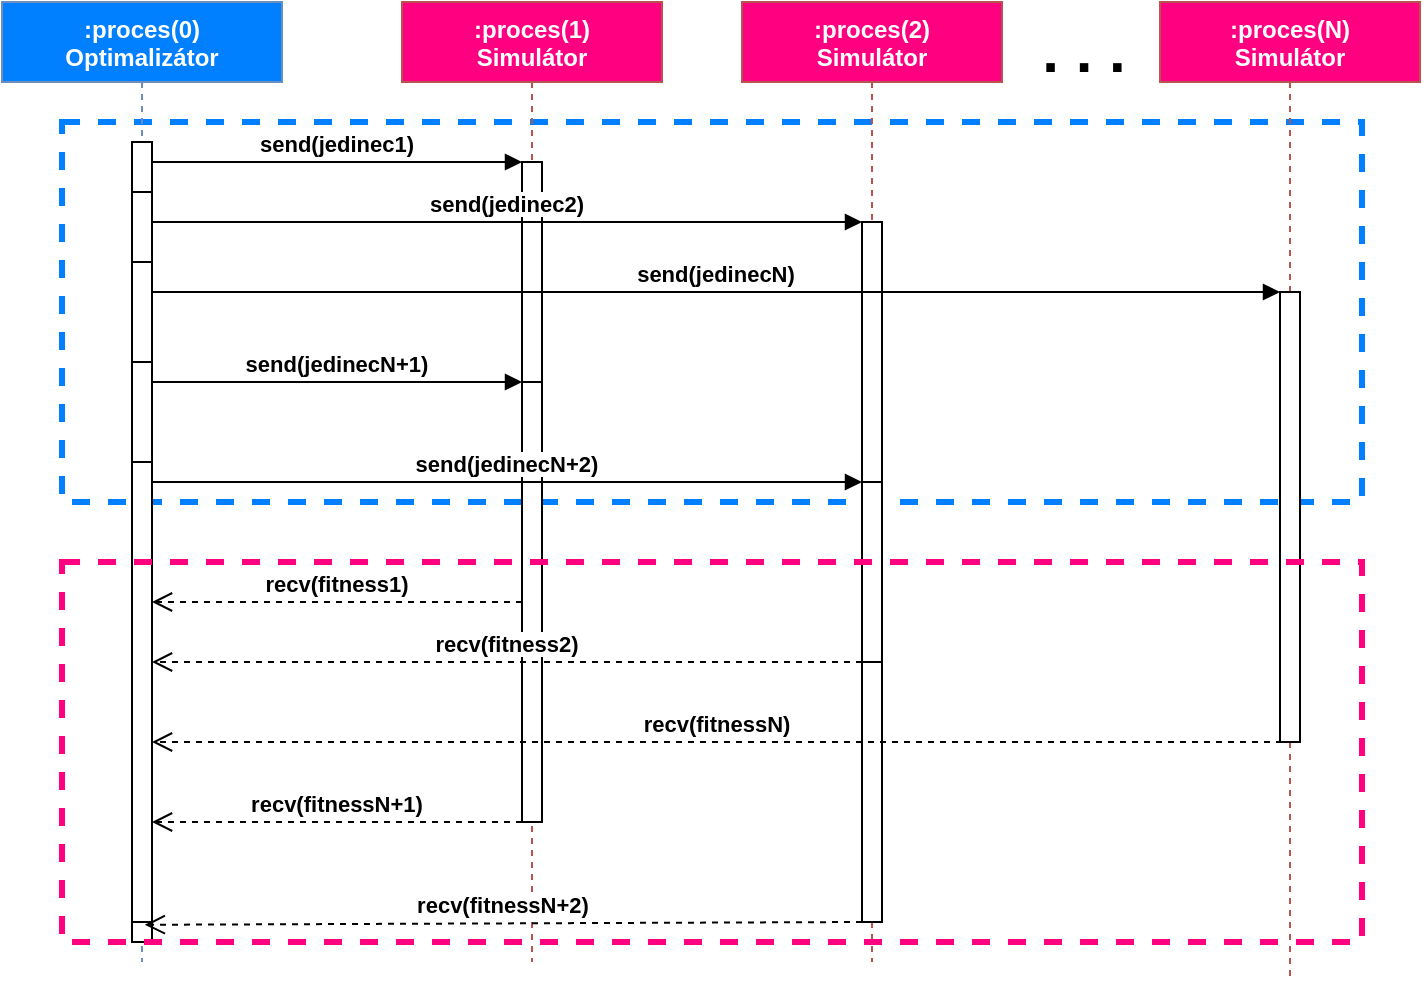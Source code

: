 <mxfile version="13.10.4" type="device"><diagram id="kgpKYQtTHZ0yAKxKKP6v" name="Page-1"><mxGraphModel dx="1388" dy="751" grid="1" gridSize="10" guides="1" tooltips="1" connect="1" arrows="1" fold="1" page="1" pageScale="1" pageWidth="850" pageHeight="1100" math="0" shadow="0"><root><mxCell id="0"/><mxCell id="1" parent="0"/><mxCell id="YsaVV5CcgGAwV6tHagcd-51" value="" style="verticalLabelPosition=bottom;verticalAlign=top;html=1;shape=mxgraph.basic.rect;fillColor2=none;strokeWidth=3;size=20;indent=5;dashed=1;fillColor=none;strokeColor=#007FFF;fontStyle=1" parent="1" vertex="1"><mxGeometry x="60" y="70" width="650" height="190" as="geometry"/></mxCell><mxCell id="3nuBFxr9cyL0pnOWT2aG-1" value=":proces(0)&#10;Optimalizátor" style="shape=umlLifeline;perimeter=lifelinePerimeter;container=1;collapsible=0;recursiveResize=0;rounded=0;shadow=0;strokeWidth=1;strokeColor=#6c8ebf;fillColor=#007FFF;fontColor=#FFFFFF;fontStyle=1" parent="1" vertex="1"><mxGeometry x="30" y="10" width="140" height="480" as="geometry"/></mxCell><mxCell id="3nuBFxr9cyL0pnOWT2aG-2" value="" style="points=[];perimeter=orthogonalPerimeter;rounded=0;shadow=0;strokeWidth=1;fontStyle=1" parent="3nuBFxr9cyL0pnOWT2aG-1" vertex="1"><mxGeometry x="65" y="70" width="10" height="230" as="geometry"/></mxCell><mxCell id="YsaVV5CcgGAwV6tHagcd-6" value="" style="points=[];perimeter=orthogonalPerimeter;rounded=0;shadow=0;strokeWidth=1;fontStyle=1" parent="3nuBFxr9cyL0pnOWT2aG-1" vertex="1"><mxGeometry x="65" y="95" width="10" height="190" as="geometry"/></mxCell><mxCell id="YsaVV5CcgGAwV6tHagcd-14" value="" style="points=[];perimeter=orthogonalPerimeter;rounded=0;shadow=0;strokeWidth=1;fontStyle=1" parent="3nuBFxr9cyL0pnOWT2aG-1" vertex="1"><mxGeometry x="65" y="130" width="10" height="190" as="geometry"/></mxCell><mxCell id="3nuBFxr9cyL0pnOWT2aG-5" value=":proces(1)&#10;Simulátor" style="shape=umlLifeline;perimeter=lifelinePerimeter;container=1;collapsible=0;recursiveResize=0;rounded=0;shadow=0;strokeWidth=1;strokeColor=#b85450;fillColor=#FF0080;fontColor=#FFFFFF;fontStyle=1" parent="1" vertex="1"><mxGeometry x="230" y="10" width="130" height="480" as="geometry"/></mxCell><mxCell id="3nuBFxr9cyL0pnOWT2aG-6" value="" style="points=[];perimeter=orthogonalPerimeter;rounded=0;shadow=0;strokeWidth=1;fontStyle=1" parent="3nuBFxr9cyL0pnOWT2aG-5" vertex="1"><mxGeometry x="60" y="80" width="10" height="280" as="geometry"/></mxCell><mxCell id="YsaVV5CcgGAwV6tHagcd-39" value="" style="points=[];perimeter=orthogonalPerimeter;rounded=0;shadow=0;strokeWidth=1;fontStyle=1" parent="3nuBFxr9cyL0pnOWT2aG-5" vertex="1"><mxGeometry x="-135" y="180" width="10" height="290" as="geometry"/></mxCell><mxCell id="YsaVV5CcgGAwV6tHagcd-42" value="" style="points=[];perimeter=orthogonalPerimeter;rounded=0;shadow=0;strokeWidth=1;fontStyle=1" parent="3nuBFxr9cyL0pnOWT2aG-5" vertex="1"><mxGeometry x="60" y="190" width="10" height="220" as="geometry"/></mxCell><mxCell id="YsaVV5CcgGAwV6tHagcd-44" value="send(jedinecN+1)" style="verticalAlign=bottom;endArrow=block;entryX=0;entryY=0;shadow=0;strokeWidth=1;fontStyle=1" parent="3nuBFxr9cyL0pnOWT2aG-5" source="YsaVV5CcgGAwV6tHagcd-39" target="YsaVV5CcgGAwV6tHagcd-42" edge="1"><mxGeometry relative="1" as="geometry"><mxPoint x="65" y="190" as="sourcePoint"/></mxGeometry></mxCell><mxCell id="YsaVV5CcgGAwV6tHagcd-43" value="recv(fitnessN+1)" style="verticalAlign=bottom;endArrow=open;dashed=1;endSize=8;exitX=0;exitY=0.95;shadow=0;strokeWidth=1;fontStyle=1" parent="3nuBFxr9cyL0pnOWT2aG-5" edge="1"><mxGeometry relative="1" as="geometry"><mxPoint x="-125" y="410.0" as="targetPoint"/><mxPoint x="60" y="410.0" as="sourcePoint"/></mxGeometry></mxCell><mxCell id="YsaVV5CcgGAwV6tHagcd-46" value="" style="points=[];perimeter=orthogonalPerimeter;rounded=0;shadow=0;strokeWidth=1;fontStyle=1" parent="3nuBFxr9cyL0pnOWT2aG-5" vertex="1"><mxGeometry x="-135" y="230" width="10" height="230" as="geometry"/></mxCell><mxCell id="3nuBFxr9cyL0pnOWT2aG-7" value="recv(fitness1)" style="verticalAlign=bottom;endArrow=open;dashed=1;endSize=8;exitX=0;exitY=0.95;shadow=0;strokeWidth=1;fontStyle=1" parent="1" edge="1"><mxGeometry relative="1" as="geometry"><mxPoint x="105" y="310.0" as="targetPoint"/><mxPoint x="290" y="310.0" as="sourcePoint"/></mxGeometry></mxCell><mxCell id="3nuBFxr9cyL0pnOWT2aG-8" value="send(jedinec1)" style="verticalAlign=bottom;endArrow=block;entryX=0;entryY=0;shadow=0;strokeWidth=1;fontStyle=1" parent="1" source="3nuBFxr9cyL0pnOWT2aG-2" target="3nuBFxr9cyL0pnOWT2aG-6" edge="1"><mxGeometry relative="1" as="geometry"><mxPoint x="295" y="90" as="sourcePoint"/></mxGeometry></mxCell><mxCell id="YsaVV5CcgGAwV6tHagcd-1" value=":proces(2)&#10;Simulátor" style="shape=umlLifeline;perimeter=lifelinePerimeter;container=1;collapsible=0;recursiveResize=0;rounded=0;shadow=0;strokeWidth=1;strokeColor=#b85450;fillColor=#FF0080;fontColor=#FFFFFF;fontStyle=1" parent="1" vertex="1"><mxGeometry x="400" y="10" width="130" height="480" as="geometry"/></mxCell><mxCell id="YsaVV5CcgGAwV6tHagcd-7" value="" style="points=[];perimeter=orthogonalPerimeter;rounded=0;shadow=0;strokeWidth=1;fontStyle=1" parent="YsaVV5CcgGAwV6tHagcd-1" vertex="1"><mxGeometry x="60" y="110" width="10" height="350" as="geometry"/></mxCell><mxCell id="YsaVV5CcgGAwV6tHagcd-47" value="" style="points=[];perimeter=orthogonalPerimeter;rounded=0;shadow=0;strokeWidth=1;fontStyle=1" parent="YsaVV5CcgGAwV6tHagcd-1" vertex="1"><mxGeometry x="60" y="240" width="10" height="90" as="geometry"/></mxCell><mxCell id="YsaVV5CcgGAwV6tHagcd-49" value="recv(fitnessN+2)" style="verticalAlign=bottom;endArrow=open;dashed=1;endSize=8;exitX=0;exitY=0.95;shadow=0;strokeWidth=1;entryX=0.51;entryY=0.948;entryDx=0;entryDy=0;entryPerimeter=0;fontStyle=1" parent="YsaVV5CcgGAwV6tHagcd-1" edge="1"><mxGeometry relative="1" as="geometry"><mxPoint x="-298.6" y="461.4" as="targetPoint"/><mxPoint x="60" y="460.0" as="sourcePoint"/></mxGeometry></mxCell><mxCell id="YsaVV5CcgGAwV6tHagcd-3" value=":proces(N)&#10;Simulátor" style="shape=umlLifeline;perimeter=lifelinePerimeter;container=1;collapsible=0;recursiveResize=0;rounded=0;shadow=0;strokeWidth=1;strokeColor=#b85450;fillColor=#FF0080;fontColor=#FFFFFF;fontStyle=1" parent="1" vertex="1"><mxGeometry x="609" y="10" width="130" height="490" as="geometry"/></mxCell><mxCell id="YsaVV5CcgGAwV6tHagcd-8" value="recv(fitness2)" style="verticalAlign=bottom;endArrow=open;dashed=1;endSize=8;exitX=0;exitY=0.95;shadow=0;strokeWidth=1;fontStyle=1" parent="1" edge="1"><mxGeometry relative="1" as="geometry"><mxPoint x="105" y="340.0" as="targetPoint"/><mxPoint x="460" y="340.0" as="sourcePoint"/></mxGeometry></mxCell><mxCell id="YsaVV5CcgGAwV6tHagcd-9" value="send(jedinec2)" style="verticalAlign=bottom;endArrow=block;entryX=0;entryY=0;shadow=0;strokeWidth=1;fontStyle=1" parent="1" source="YsaVV5CcgGAwV6tHagcd-6" target="YsaVV5CcgGAwV6tHagcd-7" edge="1"><mxGeometry relative="1" as="geometry"><mxPoint x="305" y="120" as="sourcePoint"/></mxGeometry></mxCell><mxCell id="YsaVV5CcgGAwV6tHagcd-15" value="" style="points=[];perimeter=orthogonalPerimeter;rounded=0;shadow=0;strokeWidth=1;fontStyle=1" parent="1" vertex="1"><mxGeometry x="669" y="155" width="10" height="225" as="geometry"/></mxCell><mxCell id="YsaVV5CcgGAwV6tHagcd-16" value="recv(fitnessN)" style="verticalAlign=bottom;endArrow=open;dashed=1;endSize=8;shadow=0;strokeWidth=1;fontStyle=1" parent="1" edge="1"><mxGeometry relative="1" as="geometry"><mxPoint x="105" y="380" as="targetPoint"/><mxPoint x="670" y="380" as="sourcePoint"/></mxGeometry></mxCell><mxCell id="YsaVV5CcgGAwV6tHagcd-17" value="send(jedinecN)" style="verticalAlign=bottom;endArrow=block;entryX=0;entryY=0;shadow=0;strokeWidth=1;fontStyle=1" parent="1" source="YsaVV5CcgGAwV6tHagcd-14" target="YsaVV5CcgGAwV6tHagcd-15" edge="1"><mxGeometry relative="1" as="geometry"><mxPoint x="315" y="150" as="sourcePoint"/></mxGeometry></mxCell><mxCell id="YsaVV5CcgGAwV6tHagcd-45" value="&lt;font style=&quot;font-size: 30px&quot;&gt;. . .&lt;/font&gt;" style="text;html=1;strokeColor=none;fillColor=none;align=center;verticalAlign=middle;whiteSpace=wrap;rounded=0;fontStyle=1" parent="1" vertex="1"><mxGeometry x="546" y="24" width="50" height="20" as="geometry"/></mxCell><mxCell id="YsaVV5CcgGAwV6tHagcd-48" value="send(jedinecN+2)" style="verticalAlign=bottom;endArrow=block;entryX=0;entryY=0;shadow=0;strokeWidth=1;fontStyle=1" parent="1" source="YsaVV5CcgGAwV6tHagcd-46" target="YsaVV5CcgGAwV6tHagcd-47" edge="1"><mxGeometry relative="1" as="geometry"><mxPoint x="235" y="240" as="sourcePoint"/></mxGeometry></mxCell><mxCell id="YsaVV5CcgGAwV6tHagcd-52" value="" style="verticalLabelPosition=bottom;verticalAlign=top;html=1;shape=mxgraph.basic.rect;fillColor2=none;strokeWidth=3;size=20;indent=5;dashed=1;fillColor=none;strokeColor=#FF0080;fontStyle=1" parent="1" vertex="1"><mxGeometry x="60" y="290" width="650" height="190" as="geometry"/></mxCell></root></mxGraphModel></diagram></mxfile>